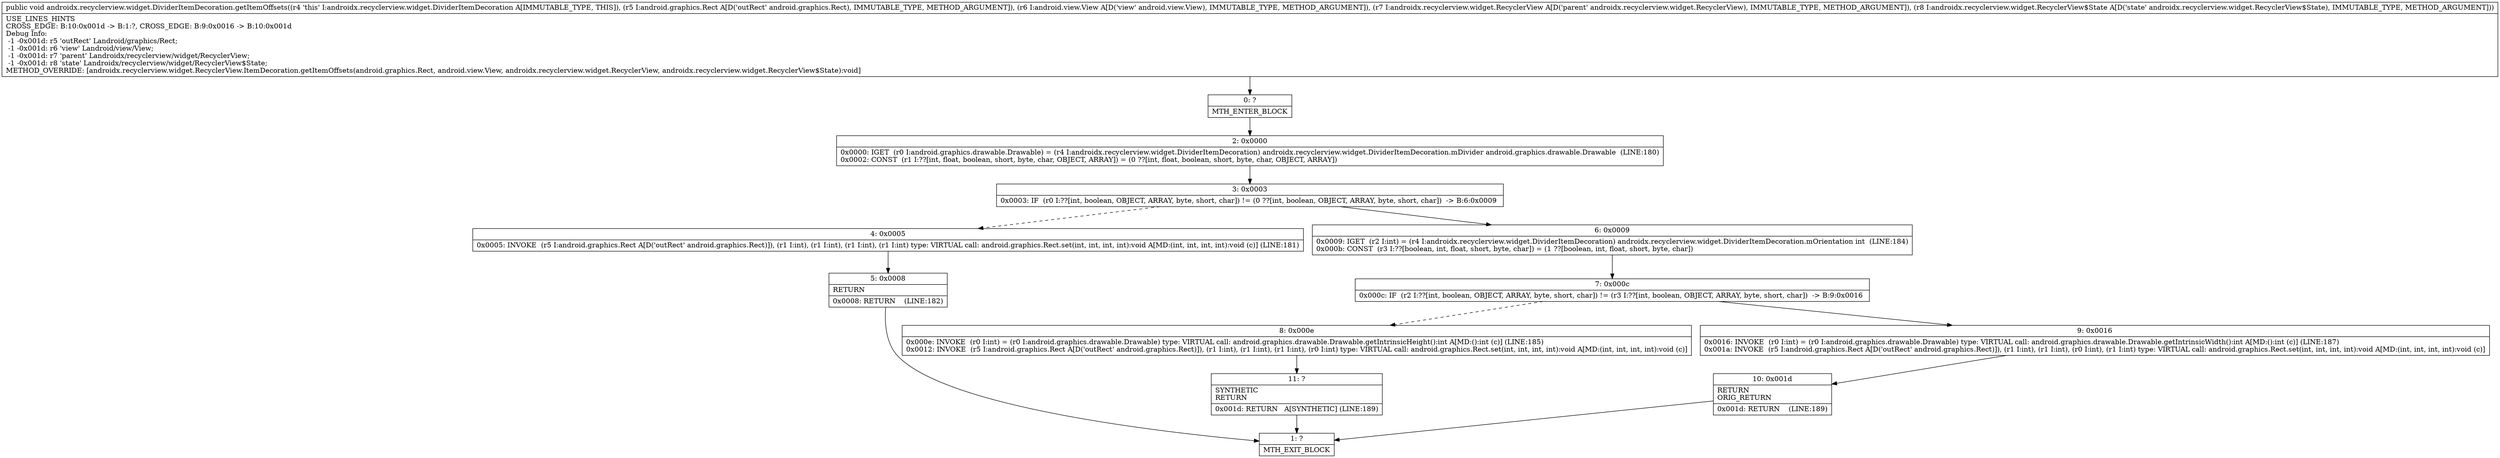 digraph "CFG forandroidx.recyclerview.widget.DividerItemDecoration.getItemOffsets(Landroid\/graphics\/Rect;Landroid\/view\/View;Landroidx\/recyclerview\/widget\/RecyclerView;Landroidx\/recyclerview\/widget\/RecyclerView$State;)V" {
Node_0 [shape=record,label="{0\:\ ?|MTH_ENTER_BLOCK\l}"];
Node_2 [shape=record,label="{2\:\ 0x0000|0x0000: IGET  (r0 I:android.graphics.drawable.Drawable) = (r4 I:androidx.recyclerview.widget.DividerItemDecoration) androidx.recyclerview.widget.DividerItemDecoration.mDivider android.graphics.drawable.Drawable  (LINE:180)\l0x0002: CONST  (r1 I:??[int, float, boolean, short, byte, char, OBJECT, ARRAY]) = (0 ??[int, float, boolean, short, byte, char, OBJECT, ARRAY]) \l}"];
Node_3 [shape=record,label="{3\:\ 0x0003|0x0003: IF  (r0 I:??[int, boolean, OBJECT, ARRAY, byte, short, char]) != (0 ??[int, boolean, OBJECT, ARRAY, byte, short, char])  \-\> B:6:0x0009 \l}"];
Node_4 [shape=record,label="{4\:\ 0x0005|0x0005: INVOKE  (r5 I:android.graphics.Rect A[D('outRect' android.graphics.Rect)]), (r1 I:int), (r1 I:int), (r1 I:int), (r1 I:int) type: VIRTUAL call: android.graphics.Rect.set(int, int, int, int):void A[MD:(int, int, int, int):void (c)] (LINE:181)\l}"];
Node_5 [shape=record,label="{5\:\ 0x0008|RETURN\l|0x0008: RETURN    (LINE:182)\l}"];
Node_1 [shape=record,label="{1\:\ ?|MTH_EXIT_BLOCK\l}"];
Node_6 [shape=record,label="{6\:\ 0x0009|0x0009: IGET  (r2 I:int) = (r4 I:androidx.recyclerview.widget.DividerItemDecoration) androidx.recyclerview.widget.DividerItemDecoration.mOrientation int  (LINE:184)\l0x000b: CONST  (r3 I:??[boolean, int, float, short, byte, char]) = (1 ??[boolean, int, float, short, byte, char]) \l}"];
Node_7 [shape=record,label="{7\:\ 0x000c|0x000c: IF  (r2 I:??[int, boolean, OBJECT, ARRAY, byte, short, char]) != (r3 I:??[int, boolean, OBJECT, ARRAY, byte, short, char])  \-\> B:9:0x0016 \l}"];
Node_8 [shape=record,label="{8\:\ 0x000e|0x000e: INVOKE  (r0 I:int) = (r0 I:android.graphics.drawable.Drawable) type: VIRTUAL call: android.graphics.drawable.Drawable.getIntrinsicHeight():int A[MD:():int (c)] (LINE:185)\l0x0012: INVOKE  (r5 I:android.graphics.Rect A[D('outRect' android.graphics.Rect)]), (r1 I:int), (r1 I:int), (r1 I:int), (r0 I:int) type: VIRTUAL call: android.graphics.Rect.set(int, int, int, int):void A[MD:(int, int, int, int):void (c)]\l}"];
Node_11 [shape=record,label="{11\:\ ?|SYNTHETIC\lRETURN\l|0x001d: RETURN   A[SYNTHETIC] (LINE:189)\l}"];
Node_9 [shape=record,label="{9\:\ 0x0016|0x0016: INVOKE  (r0 I:int) = (r0 I:android.graphics.drawable.Drawable) type: VIRTUAL call: android.graphics.drawable.Drawable.getIntrinsicWidth():int A[MD:():int (c)] (LINE:187)\l0x001a: INVOKE  (r5 I:android.graphics.Rect A[D('outRect' android.graphics.Rect)]), (r1 I:int), (r1 I:int), (r0 I:int), (r1 I:int) type: VIRTUAL call: android.graphics.Rect.set(int, int, int, int):void A[MD:(int, int, int, int):void (c)]\l}"];
Node_10 [shape=record,label="{10\:\ 0x001d|RETURN\lORIG_RETURN\l|0x001d: RETURN    (LINE:189)\l}"];
MethodNode[shape=record,label="{public void androidx.recyclerview.widget.DividerItemDecoration.getItemOffsets((r4 'this' I:androidx.recyclerview.widget.DividerItemDecoration A[IMMUTABLE_TYPE, THIS]), (r5 I:android.graphics.Rect A[D('outRect' android.graphics.Rect), IMMUTABLE_TYPE, METHOD_ARGUMENT]), (r6 I:android.view.View A[D('view' android.view.View), IMMUTABLE_TYPE, METHOD_ARGUMENT]), (r7 I:androidx.recyclerview.widget.RecyclerView A[D('parent' androidx.recyclerview.widget.RecyclerView), IMMUTABLE_TYPE, METHOD_ARGUMENT]), (r8 I:androidx.recyclerview.widget.RecyclerView$State A[D('state' androidx.recyclerview.widget.RecyclerView$State), IMMUTABLE_TYPE, METHOD_ARGUMENT]))  | USE_LINES_HINTS\lCROSS_EDGE: B:10:0x001d \-\> B:1:?, CROSS_EDGE: B:9:0x0016 \-\> B:10:0x001d\lDebug Info:\l  \-1 \-0x001d: r5 'outRect' Landroid\/graphics\/Rect;\l  \-1 \-0x001d: r6 'view' Landroid\/view\/View;\l  \-1 \-0x001d: r7 'parent' Landroidx\/recyclerview\/widget\/RecyclerView;\l  \-1 \-0x001d: r8 'state' Landroidx\/recyclerview\/widget\/RecyclerView$State;\lMETHOD_OVERRIDE: [androidx.recyclerview.widget.RecyclerView.ItemDecoration.getItemOffsets(android.graphics.Rect, android.view.View, androidx.recyclerview.widget.RecyclerView, androidx.recyclerview.widget.RecyclerView$State):void]\l}"];
MethodNode -> Node_0;Node_0 -> Node_2;
Node_2 -> Node_3;
Node_3 -> Node_4[style=dashed];
Node_3 -> Node_6;
Node_4 -> Node_5;
Node_5 -> Node_1;
Node_6 -> Node_7;
Node_7 -> Node_8[style=dashed];
Node_7 -> Node_9;
Node_8 -> Node_11;
Node_11 -> Node_1;
Node_9 -> Node_10;
Node_10 -> Node_1;
}

